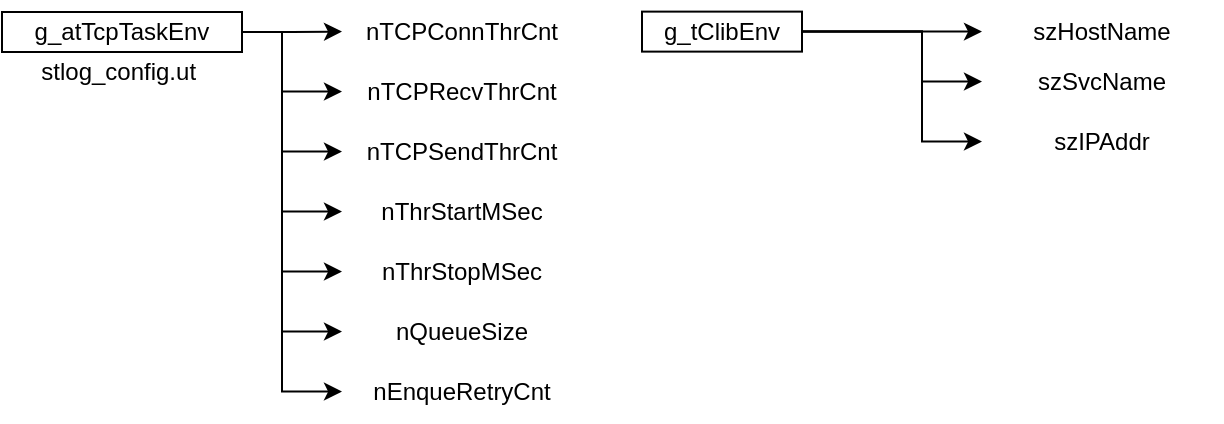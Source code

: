 <mxfile version="28.0.4">
  <diagram name="페이지-1" id="6rRDmgkZXZ9Gl-XmhCU4">
    <mxGraphModel dx="475" dy="248" grid="1" gridSize="10" guides="1" tooltips="1" connect="1" arrows="1" fold="1" page="1" pageScale="1" pageWidth="827" pageHeight="1169" math="0" shadow="0">
      <root>
        <mxCell id="0" />
        <mxCell id="1" parent="0" />
        <mxCell id="S0oh2AhfAs_TwrnKE0im-21" style="edgeStyle=orthogonalEdgeStyle;rounded=0;orthogonalLoop=1;jettySize=auto;html=1;exitX=1;exitY=0.5;exitDx=0;exitDy=0;entryX=0;entryY=0.5;entryDx=0;entryDy=0;" edge="1" parent="1" source="S0oh2AhfAs_TwrnKE0im-1" target="S0oh2AhfAs_TwrnKE0im-22">
          <mxGeometry relative="1" as="geometry">
            <mxPoint x="610" y="409.62" as="targetPoint" />
          </mxGeometry>
        </mxCell>
        <mxCell id="S0oh2AhfAs_TwrnKE0im-1" value="g_tClibEnv" style="rounded=0;whiteSpace=wrap;html=1;" vertex="1" parent="1">
          <mxGeometry x="440" y="399.81" width="80" height="20" as="geometry" />
        </mxCell>
        <mxCell id="S0oh2AhfAs_TwrnKE0im-3" style="edgeStyle=orthogonalEdgeStyle;rounded=0;orthogonalLoop=1;jettySize=auto;html=1;exitX=1;exitY=0.5;exitDx=0;exitDy=0;entryX=0;entryY=0.5;entryDx=0;entryDy=0;" edge="1" parent="1" source="S0oh2AhfAs_TwrnKE0im-2" target="S0oh2AhfAs_TwrnKE0im-4">
          <mxGeometry relative="1" as="geometry">
            <mxPoint x="320" y="409.81" as="targetPoint" />
          </mxGeometry>
        </mxCell>
        <mxCell id="S0oh2AhfAs_TwrnKE0im-2" value="g_atTcpTaskEnv" style="rounded=0;whiteSpace=wrap;html=1;" vertex="1" parent="1">
          <mxGeometry x="120" y="400" width="120" height="20" as="geometry" />
        </mxCell>
        <mxCell id="S0oh2AhfAs_TwrnKE0im-4" value="nTCPConnThrCnt" style="text;html=1;align=center;verticalAlign=middle;whiteSpace=wrap;rounded=0;" vertex="1" parent="1">
          <mxGeometry x="290" y="394.81" width="120" height="30" as="geometry" />
        </mxCell>
        <mxCell id="S0oh2AhfAs_TwrnKE0im-5" style="edgeStyle=orthogonalEdgeStyle;rounded=0;orthogonalLoop=1;jettySize=auto;html=1;exitX=1;exitY=0.5;exitDx=0;exitDy=0;entryX=0;entryY=0.5;entryDx=0;entryDy=0;" edge="1" parent="1" target="S0oh2AhfAs_TwrnKE0im-6" source="S0oh2AhfAs_TwrnKE0im-2">
          <mxGeometry relative="1" as="geometry">
            <mxPoint x="320" y="439.81" as="targetPoint" />
            <mxPoint x="240" y="440" as="sourcePoint" />
            <Array as="points">
              <mxPoint x="260" y="410" />
              <mxPoint x="260" y="440" />
            </Array>
          </mxGeometry>
        </mxCell>
        <mxCell id="S0oh2AhfAs_TwrnKE0im-6" value="nTCPRecvThrCnt" style="text;html=1;align=center;verticalAlign=middle;whiteSpace=wrap;rounded=0;" vertex="1" parent="1">
          <mxGeometry x="290" y="424.81" width="120" height="30" as="geometry" />
        </mxCell>
        <mxCell id="S0oh2AhfAs_TwrnKE0im-9" style="edgeStyle=orthogonalEdgeStyle;rounded=0;orthogonalLoop=1;jettySize=auto;html=1;exitX=1;exitY=0.5;exitDx=0;exitDy=0;entryX=0;entryY=0.5;entryDx=0;entryDy=0;" edge="1" parent="1" target="S0oh2AhfAs_TwrnKE0im-10" source="S0oh2AhfAs_TwrnKE0im-2">
          <mxGeometry relative="1" as="geometry">
            <mxPoint x="320" y="484.62" as="targetPoint" />
            <mxPoint x="240" y="454.81" as="sourcePoint" />
            <Array as="points">
              <mxPoint x="260" y="410" />
              <mxPoint x="260" y="470" />
            </Array>
          </mxGeometry>
        </mxCell>
        <mxCell id="S0oh2AhfAs_TwrnKE0im-10" value="nTCPSendThrCnt" style="text;html=1;align=center;verticalAlign=middle;whiteSpace=wrap;rounded=0;" vertex="1" parent="1">
          <mxGeometry x="290" y="454.81" width="120" height="30" as="geometry" />
        </mxCell>
        <mxCell id="S0oh2AhfAs_TwrnKE0im-11" style="edgeStyle=orthogonalEdgeStyle;rounded=0;orthogonalLoop=1;jettySize=auto;html=1;exitX=1;exitY=0.5;exitDx=0;exitDy=0;entryX=0;entryY=0.5;entryDx=0;entryDy=0;" edge="1" parent="1" target="S0oh2AhfAs_TwrnKE0im-12" source="S0oh2AhfAs_TwrnKE0im-2">
          <mxGeometry relative="1" as="geometry">
            <mxPoint x="320" y="514.62" as="targetPoint" />
            <mxPoint x="240" y="440" as="sourcePoint" />
            <Array as="points">
              <mxPoint x="260" y="410" />
              <mxPoint x="260" y="500" />
            </Array>
          </mxGeometry>
        </mxCell>
        <mxCell id="S0oh2AhfAs_TwrnKE0im-12" value="nThrStartMSec" style="text;html=1;align=center;verticalAlign=middle;whiteSpace=wrap;rounded=0;" vertex="1" parent="1">
          <mxGeometry x="290" y="484.81" width="120" height="30" as="geometry" />
        </mxCell>
        <mxCell id="S0oh2AhfAs_TwrnKE0im-13" style="edgeStyle=orthogonalEdgeStyle;rounded=0;orthogonalLoop=1;jettySize=auto;html=1;exitX=1;exitY=0.5;exitDx=0;exitDy=0;entryX=0;entryY=0.5;entryDx=0;entryDy=0;" edge="1" parent="1" target="S0oh2AhfAs_TwrnKE0im-14" source="S0oh2AhfAs_TwrnKE0im-2">
          <mxGeometry relative="1" as="geometry">
            <mxPoint x="320" y="544.62" as="targetPoint" />
            <mxPoint x="240" y="440" as="sourcePoint" />
            <Array as="points">
              <mxPoint x="260" y="410" />
              <mxPoint x="260" y="530" />
            </Array>
          </mxGeometry>
        </mxCell>
        <mxCell id="S0oh2AhfAs_TwrnKE0im-14" value="nThrStopMSec" style="text;html=1;align=center;verticalAlign=middle;whiteSpace=wrap;rounded=0;" vertex="1" parent="1">
          <mxGeometry x="290" y="514.81" width="120" height="30" as="geometry" />
        </mxCell>
        <mxCell id="S0oh2AhfAs_TwrnKE0im-17" style="edgeStyle=orthogonalEdgeStyle;rounded=0;orthogonalLoop=1;jettySize=auto;html=1;entryX=0;entryY=0.5;entryDx=0;entryDy=0;exitX=1;exitY=0.5;exitDx=0;exitDy=0;" edge="1" parent="1" target="S0oh2AhfAs_TwrnKE0im-18" source="S0oh2AhfAs_TwrnKE0im-2">
          <mxGeometry relative="1" as="geometry">
            <mxPoint x="320" y="574.62" as="targetPoint" />
            <mxPoint x="240" y="470" as="sourcePoint" />
            <Array as="points">
              <mxPoint x="260" y="410" />
              <mxPoint x="260" y="560" />
            </Array>
          </mxGeometry>
        </mxCell>
        <mxCell id="S0oh2AhfAs_TwrnKE0im-18" value="nQueueSize" style="text;html=1;align=center;verticalAlign=middle;whiteSpace=wrap;rounded=0;" vertex="1" parent="1">
          <mxGeometry x="290" y="544.81" width="120" height="30" as="geometry" />
        </mxCell>
        <mxCell id="S0oh2AhfAs_TwrnKE0im-19" style="edgeStyle=orthogonalEdgeStyle;rounded=0;orthogonalLoop=1;jettySize=auto;html=1;exitX=1;exitY=0.5;exitDx=0;exitDy=0;entryX=0;entryY=0.5;entryDx=0;entryDy=0;" edge="1" parent="1" target="S0oh2AhfAs_TwrnKE0im-20" source="S0oh2AhfAs_TwrnKE0im-2">
          <mxGeometry relative="1" as="geometry">
            <mxPoint x="320" y="604.62" as="targetPoint" />
            <mxPoint x="240" y="500" as="sourcePoint" />
            <Array as="points">
              <mxPoint x="260" y="410" />
              <mxPoint x="260" y="590" />
            </Array>
          </mxGeometry>
        </mxCell>
        <mxCell id="S0oh2AhfAs_TwrnKE0im-20" value="nEnqueRetryCnt" style="text;html=1;align=center;verticalAlign=middle;whiteSpace=wrap;rounded=0;" vertex="1" parent="1">
          <mxGeometry x="290" y="574.81" width="120" height="30" as="geometry" />
        </mxCell>
        <mxCell id="S0oh2AhfAs_TwrnKE0im-22" value="szHostName" style="text;html=1;align=center;verticalAlign=middle;whiteSpace=wrap;rounded=0;" vertex="1" parent="1">
          <mxGeometry x="610" y="394.81" width="120" height="30" as="geometry" />
        </mxCell>
        <mxCell id="S0oh2AhfAs_TwrnKE0im-23" value="stlog_config.ut&amp;nbsp;" style="text;html=1;align=center;verticalAlign=middle;whiteSpace=wrap;rounded=0;" vertex="1" parent="1">
          <mxGeometry x="120" y="420" width="120" height="20" as="geometry" />
        </mxCell>
        <mxCell id="S0oh2AhfAs_TwrnKE0im-24" style="edgeStyle=orthogonalEdgeStyle;rounded=0;orthogonalLoop=1;jettySize=auto;html=1;exitX=1;exitY=0.5;exitDx=0;exitDy=0;entryX=0;entryY=0.5;entryDx=0;entryDy=0;" edge="1" parent="1" target="S0oh2AhfAs_TwrnKE0im-25" source="S0oh2AhfAs_TwrnKE0im-1">
          <mxGeometry relative="1" as="geometry">
            <mxPoint x="610" y="434.62" as="targetPoint" />
            <mxPoint x="520" y="434.81" as="sourcePoint" />
            <Array as="points">
              <mxPoint x="580" y="409.81" />
              <mxPoint x="580" y="434.81" />
            </Array>
          </mxGeometry>
        </mxCell>
        <mxCell id="S0oh2AhfAs_TwrnKE0im-25" value="szSvcName" style="text;html=1;align=center;verticalAlign=middle;whiteSpace=wrap;rounded=0;" vertex="1" parent="1">
          <mxGeometry x="610" y="419.81" width="120" height="30" as="geometry" />
        </mxCell>
        <mxCell id="S0oh2AhfAs_TwrnKE0im-26" style="edgeStyle=orthogonalEdgeStyle;rounded=0;orthogonalLoop=1;jettySize=auto;html=1;exitX=1;exitY=0.5;exitDx=0;exitDy=0;entryX=0;entryY=0.5;entryDx=0;entryDy=0;" edge="1" parent="1" target="S0oh2AhfAs_TwrnKE0im-27" source="S0oh2AhfAs_TwrnKE0im-1">
          <mxGeometry relative="1" as="geometry">
            <mxPoint x="610" y="464.62" as="targetPoint" />
            <mxPoint x="520" y="464.81" as="sourcePoint" />
            <Array as="points">
              <mxPoint x="580" y="409.81" />
              <mxPoint x="580" y="464.81" />
            </Array>
          </mxGeometry>
        </mxCell>
        <mxCell id="S0oh2AhfAs_TwrnKE0im-27" value="szIPAddr" style="text;html=1;align=center;verticalAlign=middle;whiteSpace=wrap;rounded=0;" vertex="1" parent="1">
          <mxGeometry x="610" y="449.81" width="120" height="30" as="geometry" />
        </mxCell>
      </root>
    </mxGraphModel>
  </diagram>
</mxfile>
